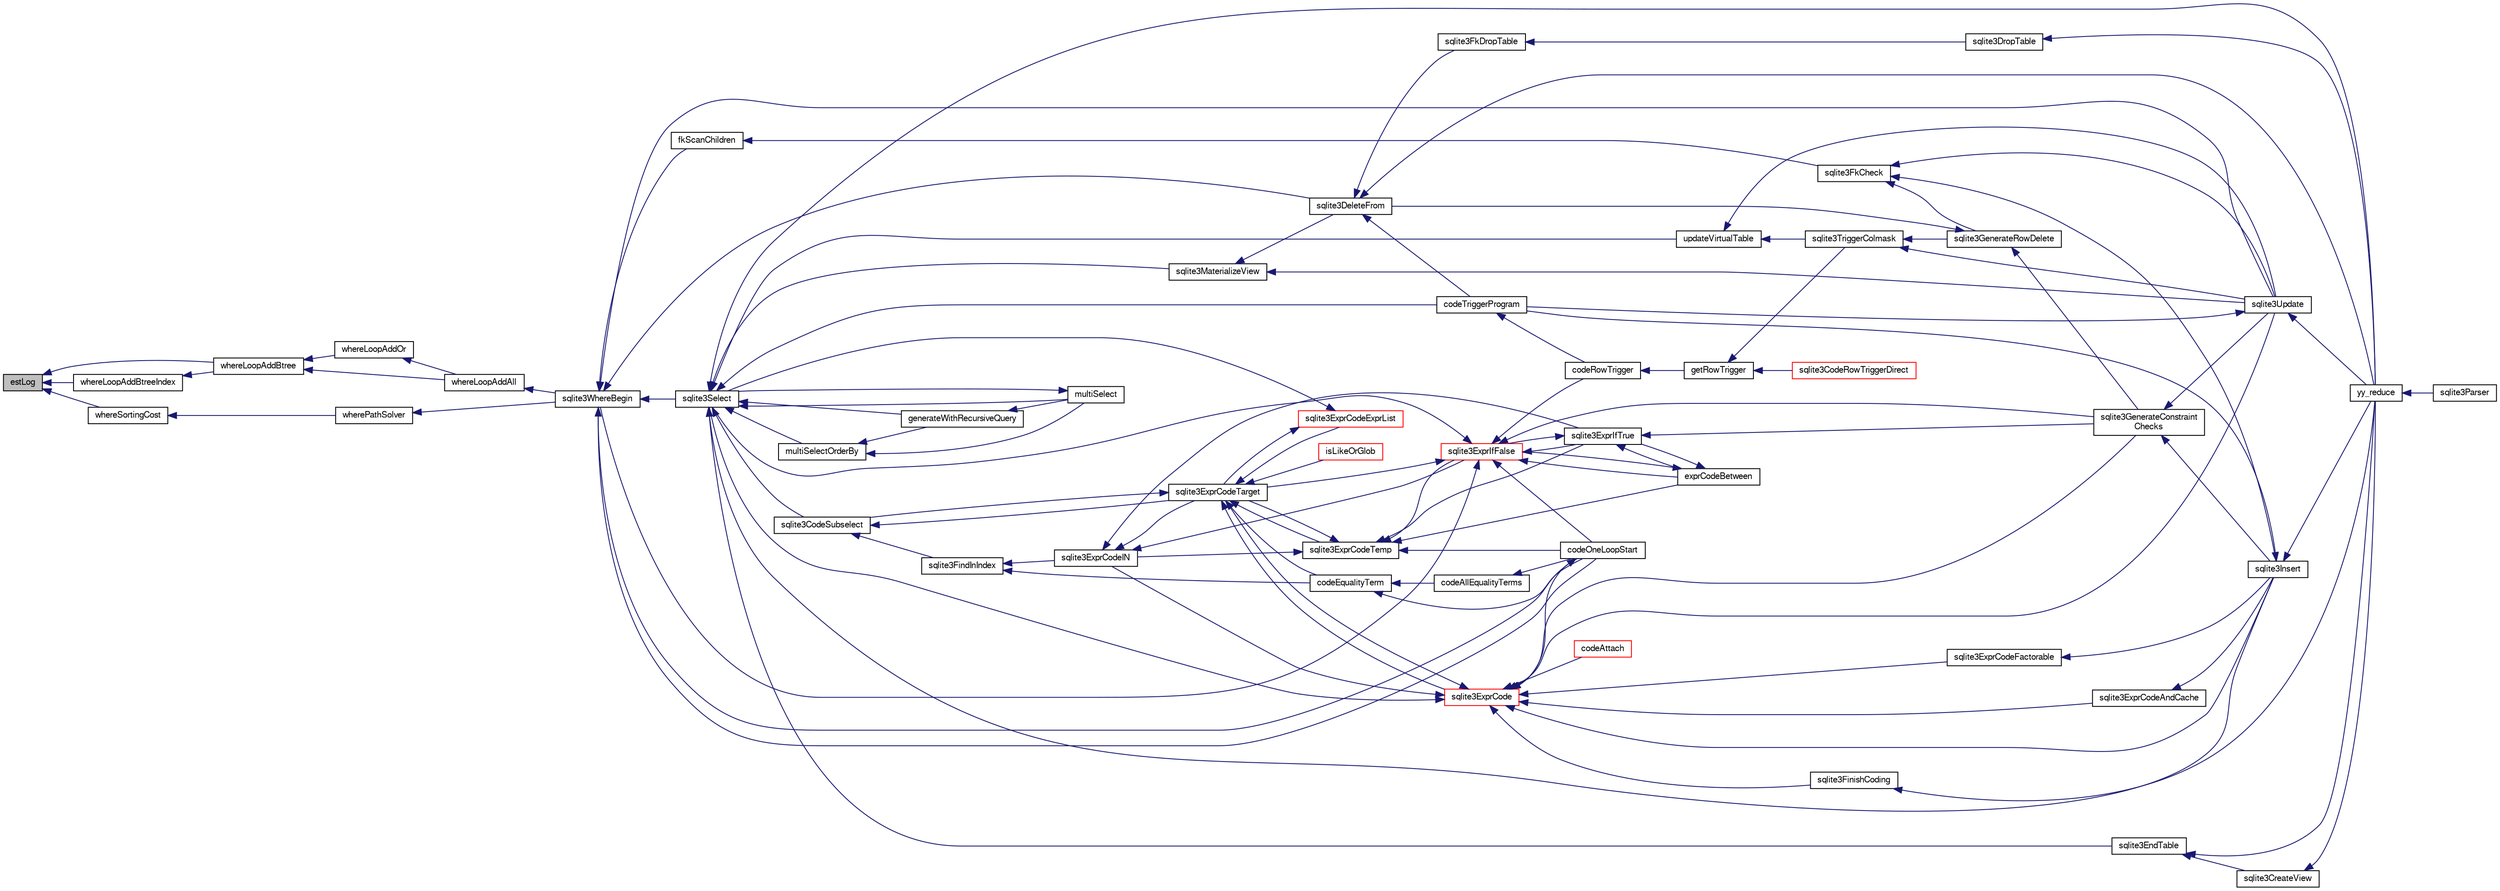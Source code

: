 digraph "estLog"
{
  edge [fontname="FreeSans",fontsize="10",labelfontname="FreeSans",labelfontsize="10"];
  node [fontname="FreeSans",fontsize="10",shape=record];
  rankdir="LR";
  Node94738 [label="estLog",height=0.2,width=0.4,color="black", fillcolor="grey75", style="filled", fontcolor="black"];
  Node94738 -> Node94739 [dir="back",color="midnightblue",fontsize="10",style="solid",fontname="FreeSans"];
  Node94739 [label="whereLoopAddBtreeIndex",height=0.2,width=0.4,color="black", fillcolor="white", style="filled",URL="$sqlite3_8c.html#abde05643b060182010b7eb8098125a05"];
  Node94739 -> Node94740 [dir="back",color="midnightblue",fontsize="10",style="solid",fontname="FreeSans"];
  Node94740 [label="whereLoopAddBtree",height=0.2,width=0.4,color="black", fillcolor="white", style="filled",URL="$sqlite3_8c.html#aefe415538d2f9e200227977d2edaab3b"];
  Node94740 -> Node94741 [dir="back",color="midnightblue",fontsize="10",style="solid",fontname="FreeSans"];
  Node94741 [label="whereLoopAddOr",height=0.2,width=0.4,color="black", fillcolor="white", style="filled",URL="$sqlite3_8c.html#a97235f1da77b1e3f85d7132c9229234c"];
  Node94741 -> Node94742 [dir="back",color="midnightblue",fontsize="10",style="solid",fontname="FreeSans"];
  Node94742 [label="whereLoopAddAll",height=0.2,width=0.4,color="black", fillcolor="white", style="filled",URL="$sqlite3_8c.html#a861eb511463c5b852550018fee710f53"];
  Node94742 -> Node94743 [dir="back",color="midnightblue",fontsize="10",style="solid",fontname="FreeSans"];
  Node94743 [label="sqlite3WhereBegin",height=0.2,width=0.4,color="black", fillcolor="white", style="filled",URL="$sqlite3_8c.html#acad049f5c9a96a8118cffd5e5ce89f7c"];
  Node94743 -> Node94744 [dir="back",color="midnightblue",fontsize="10",style="solid",fontname="FreeSans"];
  Node94744 [label="sqlite3DeleteFrom",height=0.2,width=0.4,color="black", fillcolor="white", style="filled",URL="$sqlite3_8c.html#ab9b4b45349188b49eabb23f94608a091"];
  Node94744 -> Node94745 [dir="back",color="midnightblue",fontsize="10",style="solid",fontname="FreeSans"];
  Node94745 [label="sqlite3FkDropTable",height=0.2,width=0.4,color="black", fillcolor="white", style="filled",URL="$sqlite3_8c.html#a1218c6fc74e89152ceaa4760e82f5ef9"];
  Node94745 -> Node94746 [dir="back",color="midnightblue",fontsize="10",style="solid",fontname="FreeSans"];
  Node94746 [label="sqlite3DropTable",height=0.2,width=0.4,color="black", fillcolor="white", style="filled",URL="$sqlite3_8c.html#a5534f77364b5568783c0e50db3c9defb"];
  Node94746 -> Node94747 [dir="back",color="midnightblue",fontsize="10",style="solid",fontname="FreeSans"];
  Node94747 [label="yy_reduce",height=0.2,width=0.4,color="black", fillcolor="white", style="filled",URL="$sqlite3_8c.html#a7c419a9b25711c666a9a2449ef377f14"];
  Node94747 -> Node94748 [dir="back",color="midnightblue",fontsize="10",style="solid",fontname="FreeSans"];
  Node94748 [label="sqlite3Parser",height=0.2,width=0.4,color="black", fillcolor="white", style="filled",URL="$sqlite3_8c.html#a0327d71a5fabe0b6a343d78a2602e72a"];
  Node94744 -> Node94749 [dir="back",color="midnightblue",fontsize="10",style="solid",fontname="FreeSans"];
  Node94749 [label="codeTriggerProgram",height=0.2,width=0.4,color="black", fillcolor="white", style="filled",URL="$sqlite3_8c.html#a120801f59d9281d201d2ff4b2606836e"];
  Node94749 -> Node94750 [dir="back",color="midnightblue",fontsize="10",style="solid",fontname="FreeSans"];
  Node94750 [label="codeRowTrigger",height=0.2,width=0.4,color="black", fillcolor="white", style="filled",URL="$sqlite3_8c.html#a463cea5aaaf388b560b206570a0022fc"];
  Node94750 -> Node94751 [dir="back",color="midnightblue",fontsize="10",style="solid",fontname="FreeSans"];
  Node94751 [label="getRowTrigger",height=0.2,width=0.4,color="black", fillcolor="white", style="filled",URL="$sqlite3_8c.html#a69626ef20b540d1a2b19cf56f3f45689"];
  Node94751 -> Node94752 [dir="back",color="midnightblue",fontsize="10",style="solid",fontname="FreeSans"];
  Node94752 [label="sqlite3CodeRowTriggerDirect",height=0.2,width=0.4,color="red", fillcolor="white", style="filled",URL="$sqlite3_8c.html#ad92829f9001bcf89a0299dad5a48acd4"];
  Node94751 -> Node94759 [dir="back",color="midnightblue",fontsize="10",style="solid",fontname="FreeSans"];
  Node94759 [label="sqlite3TriggerColmask",height=0.2,width=0.4,color="black", fillcolor="white", style="filled",URL="$sqlite3_8c.html#acace8e99e37ae5e84ea03c65e820c540"];
  Node94759 -> Node94754 [dir="back",color="midnightblue",fontsize="10",style="solid",fontname="FreeSans"];
  Node94754 [label="sqlite3GenerateRowDelete",height=0.2,width=0.4,color="black", fillcolor="white", style="filled",URL="$sqlite3_8c.html#a2c76cbf3027fc18fdbb8cb4cd96b77d9"];
  Node94754 -> Node94744 [dir="back",color="midnightblue",fontsize="10",style="solid",fontname="FreeSans"];
  Node94754 -> Node94755 [dir="back",color="midnightblue",fontsize="10",style="solid",fontname="FreeSans"];
  Node94755 [label="sqlite3GenerateConstraint\lChecks",height=0.2,width=0.4,color="black", fillcolor="white", style="filled",URL="$sqlite3_8c.html#aef639c1e6a0c0a67ca6e7690ad931bd2"];
  Node94755 -> Node94756 [dir="back",color="midnightblue",fontsize="10",style="solid",fontname="FreeSans"];
  Node94756 [label="sqlite3Insert",height=0.2,width=0.4,color="black", fillcolor="white", style="filled",URL="$sqlite3_8c.html#a5b17c9c2000bae6bdff8e6be48d7dc2b"];
  Node94756 -> Node94749 [dir="back",color="midnightblue",fontsize="10",style="solid",fontname="FreeSans"];
  Node94756 -> Node94747 [dir="back",color="midnightblue",fontsize="10",style="solid",fontname="FreeSans"];
  Node94755 -> Node94757 [dir="back",color="midnightblue",fontsize="10",style="solid",fontname="FreeSans"];
  Node94757 [label="sqlite3Update",height=0.2,width=0.4,color="black", fillcolor="white", style="filled",URL="$sqlite3_8c.html#ac5aa67c46e8cc8174566fabe6809fafa"];
  Node94757 -> Node94749 [dir="back",color="midnightblue",fontsize="10",style="solid",fontname="FreeSans"];
  Node94757 -> Node94747 [dir="back",color="midnightblue",fontsize="10",style="solid",fontname="FreeSans"];
  Node94759 -> Node94757 [dir="back",color="midnightblue",fontsize="10",style="solid",fontname="FreeSans"];
  Node94744 -> Node94747 [dir="back",color="midnightblue",fontsize="10",style="solid",fontname="FreeSans"];
  Node94743 -> Node94760 [dir="back",color="midnightblue",fontsize="10",style="solid",fontname="FreeSans"];
  Node94760 [label="fkScanChildren",height=0.2,width=0.4,color="black", fillcolor="white", style="filled",URL="$sqlite3_8c.html#a67c9dcb484336b3155e7a82a037d4691"];
  Node94760 -> Node94761 [dir="back",color="midnightblue",fontsize="10",style="solid",fontname="FreeSans"];
  Node94761 [label="sqlite3FkCheck",height=0.2,width=0.4,color="black", fillcolor="white", style="filled",URL="$sqlite3_8c.html#aa38fb76c7d6f48f19772877a41703b92"];
  Node94761 -> Node94754 [dir="back",color="midnightblue",fontsize="10",style="solid",fontname="FreeSans"];
  Node94761 -> Node94756 [dir="back",color="midnightblue",fontsize="10",style="solid",fontname="FreeSans"];
  Node94761 -> Node94757 [dir="back",color="midnightblue",fontsize="10",style="solid",fontname="FreeSans"];
  Node94743 -> Node94762 [dir="back",color="midnightblue",fontsize="10",style="solid",fontname="FreeSans"];
  Node94762 [label="sqlite3Select",height=0.2,width=0.4,color="black", fillcolor="white", style="filled",URL="$sqlite3_8c.html#a2465ee8c956209ba4b272477b7c21a45"];
  Node94762 -> Node94763 [dir="back",color="midnightblue",fontsize="10",style="solid",fontname="FreeSans"];
  Node94763 [label="sqlite3CodeSubselect",height=0.2,width=0.4,color="black", fillcolor="white", style="filled",URL="$sqlite3_8c.html#aa69b46d2204a1d1b110107a1be12ee0c"];
  Node94763 -> Node94764 [dir="back",color="midnightblue",fontsize="10",style="solid",fontname="FreeSans"];
  Node94764 [label="sqlite3FindInIndex",height=0.2,width=0.4,color="black", fillcolor="white", style="filled",URL="$sqlite3_8c.html#af7d8c56ab0231f44bb5f87b3fafeffb2"];
  Node94764 -> Node94765 [dir="back",color="midnightblue",fontsize="10",style="solid",fontname="FreeSans"];
  Node94765 [label="sqlite3ExprCodeIN",height=0.2,width=0.4,color="black", fillcolor="white", style="filled",URL="$sqlite3_8c.html#ad9cf4f5b5ffb90c24a4a0900c8626193"];
  Node94765 -> Node94766 [dir="back",color="midnightblue",fontsize="10",style="solid",fontname="FreeSans"];
  Node94766 [label="sqlite3ExprCodeTarget",height=0.2,width=0.4,color="black", fillcolor="white", style="filled",URL="$sqlite3_8c.html#a4f308397a0a3ed299ed31aaa1ae2a293"];
  Node94766 -> Node94763 [dir="back",color="midnightblue",fontsize="10",style="solid",fontname="FreeSans"];
  Node94766 -> Node94767 [dir="back",color="midnightblue",fontsize="10",style="solid",fontname="FreeSans"];
  Node94767 [label="sqlite3ExprCodeTemp",height=0.2,width=0.4,color="black", fillcolor="white", style="filled",URL="$sqlite3_8c.html#a3bc5c1ccb3c5851847e2aeb4a84ae1fc"];
  Node94767 -> Node94765 [dir="back",color="midnightblue",fontsize="10",style="solid",fontname="FreeSans"];
  Node94767 -> Node94766 [dir="back",color="midnightblue",fontsize="10",style="solid",fontname="FreeSans"];
  Node94767 -> Node94768 [dir="back",color="midnightblue",fontsize="10",style="solid",fontname="FreeSans"];
  Node94768 [label="exprCodeBetween",height=0.2,width=0.4,color="black", fillcolor="white", style="filled",URL="$sqlite3_8c.html#abd053493214542bca8f406f42145d173"];
  Node94768 -> Node94769 [dir="back",color="midnightblue",fontsize="10",style="solid",fontname="FreeSans"];
  Node94769 [label="sqlite3ExprIfTrue",height=0.2,width=0.4,color="black", fillcolor="white", style="filled",URL="$sqlite3_8c.html#ad93a55237c23e1b743ab1f59df1a1444"];
  Node94769 -> Node94768 [dir="back",color="midnightblue",fontsize="10",style="solid",fontname="FreeSans"];
  Node94769 -> Node94770 [dir="back",color="midnightblue",fontsize="10",style="solid",fontname="FreeSans"];
  Node94770 [label="sqlite3ExprIfFalse",height=0.2,width=0.4,color="red", fillcolor="white", style="filled",URL="$sqlite3_8c.html#af97ecccb5d56e321e118414b08f65b71"];
  Node94770 -> Node94766 [dir="back",color="midnightblue",fontsize="10",style="solid",fontname="FreeSans"];
  Node94770 -> Node94768 [dir="back",color="midnightblue",fontsize="10",style="solid",fontname="FreeSans"];
  Node94770 -> Node94769 [dir="back",color="midnightblue",fontsize="10",style="solid",fontname="FreeSans"];
  Node94770 -> Node94755 [dir="back",color="midnightblue",fontsize="10",style="solid",fontname="FreeSans"];
  Node94770 -> Node94762 [dir="back",color="midnightblue",fontsize="10",style="solid",fontname="FreeSans"];
  Node94770 -> Node94750 [dir="back",color="midnightblue",fontsize="10",style="solid",fontname="FreeSans"];
  Node94770 -> Node94784 [dir="back",color="midnightblue",fontsize="10",style="solid",fontname="FreeSans"];
  Node94784 [label="codeOneLoopStart",height=0.2,width=0.4,color="black", fillcolor="white", style="filled",URL="$sqlite3_8c.html#aa868875120b151c169cc79139ed6e008"];
  Node94784 -> Node94743 [dir="back",color="midnightblue",fontsize="10",style="solid",fontname="FreeSans"];
  Node94770 -> Node94743 [dir="back",color="midnightblue",fontsize="10",style="solid",fontname="FreeSans"];
  Node94769 -> Node94755 [dir="back",color="midnightblue",fontsize="10",style="solid",fontname="FreeSans"];
  Node94768 -> Node94770 [dir="back",color="midnightblue",fontsize="10",style="solid",fontname="FreeSans"];
  Node94767 -> Node94769 [dir="back",color="midnightblue",fontsize="10",style="solid",fontname="FreeSans"];
  Node94767 -> Node94770 [dir="back",color="midnightblue",fontsize="10",style="solid",fontname="FreeSans"];
  Node94767 -> Node94784 [dir="back",color="midnightblue",fontsize="10",style="solid",fontname="FreeSans"];
  Node94766 -> Node94785 [dir="back",color="midnightblue",fontsize="10",style="solid",fontname="FreeSans"];
  Node94785 [label="sqlite3ExprCode",height=0.2,width=0.4,color="red", fillcolor="white", style="filled",URL="$sqlite3_8c.html#a75f270fb0b111b86924cca4ea507b417"];
  Node94785 -> Node94765 [dir="back",color="midnightblue",fontsize="10",style="solid",fontname="FreeSans"];
  Node94785 -> Node94766 [dir="back",color="midnightblue",fontsize="10",style="solid",fontname="FreeSans"];
  Node94785 -> Node94786 [dir="back",color="midnightblue",fontsize="10",style="solid",fontname="FreeSans"];
  Node94786 [label="sqlite3ExprCodeFactorable",height=0.2,width=0.4,color="black", fillcolor="white", style="filled",URL="$sqlite3_8c.html#a843f7fd58eec5a683c1fd8435fcd1e84"];
  Node94786 -> Node94756 [dir="back",color="midnightblue",fontsize="10",style="solid",fontname="FreeSans"];
  Node94785 -> Node94787 [dir="back",color="midnightblue",fontsize="10",style="solid",fontname="FreeSans"];
  Node94787 [label="sqlite3ExprCodeAndCache",height=0.2,width=0.4,color="black", fillcolor="white", style="filled",URL="$sqlite3_8c.html#ae3e46527d9b7fc9cb9236d21a5e6b1d8"];
  Node94787 -> Node94756 [dir="back",color="midnightblue",fontsize="10",style="solid",fontname="FreeSans"];
  Node94785 -> Node94788 [dir="back",color="midnightblue",fontsize="10",style="solid",fontname="FreeSans"];
  Node94788 [label="codeAttach",height=0.2,width=0.4,color="red", fillcolor="white", style="filled",URL="$sqlite3_8c.html#ade4e9e30d828a19c191fdcb098676d5b"];
  Node94785 -> Node94791 [dir="back",color="midnightblue",fontsize="10",style="solid",fontname="FreeSans"];
  Node94791 [label="sqlite3FinishCoding",height=0.2,width=0.4,color="black", fillcolor="white", style="filled",URL="$sqlite3_8c.html#a651bc5b446c276c092705856d995b278"];
  Node94791 -> Node94747 [dir="back",color="midnightblue",fontsize="10",style="solid",fontname="FreeSans"];
  Node94785 -> Node94756 [dir="back",color="midnightblue",fontsize="10",style="solid",fontname="FreeSans"];
  Node94785 -> Node94755 [dir="back",color="midnightblue",fontsize="10",style="solid",fontname="FreeSans"];
  Node94785 -> Node94762 [dir="back",color="midnightblue",fontsize="10",style="solid",fontname="FreeSans"];
  Node94785 -> Node94757 [dir="back",color="midnightblue",fontsize="10",style="solid",fontname="FreeSans"];
  Node94785 -> Node94784 [dir="back",color="midnightblue",fontsize="10",style="solid",fontname="FreeSans"];
  Node94766 -> Node94797 [dir="back",color="midnightblue",fontsize="10",style="solid",fontname="FreeSans"];
  Node94797 [label="sqlite3ExprCodeExprList",height=0.2,width=0.4,color="red", fillcolor="white", style="filled",URL="$sqlite3_8c.html#a05b2b3dc3de7565de24eb3a2ff4e9566"];
  Node94797 -> Node94766 [dir="back",color="midnightblue",fontsize="10",style="solid",fontname="FreeSans"];
  Node94797 -> Node94762 [dir="back",color="midnightblue",fontsize="10",style="solid",fontname="FreeSans"];
  Node94766 -> Node94800 [dir="back",color="midnightblue",fontsize="10",style="solid",fontname="FreeSans"];
  Node94800 [label="isLikeOrGlob",height=0.2,width=0.4,color="red", fillcolor="white", style="filled",URL="$sqlite3_8c.html#a6c38e495198bf8976f68d1a6ebd74a50"];
  Node94766 -> Node94809 [dir="back",color="midnightblue",fontsize="10",style="solid",fontname="FreeSans"];
  Node94809 [label="codeEqualityTerm",height=0.2,width=0.4,color="black", fillcolor="white", style="filled",URL="$sqlite3_8c.html#ad88a57073f031452c9843e97f15acc47"];
  Node94809 -> Node94810 [dir="back",color="midnightblue",fontsize="10",style="solid",fontname="FreeSans"];
  Node94810 [label="codeAllEqualityTerms",height=0.2,width=0.4,color="black", fillcolor="white", style="filled",URL="$sqlite3_8c.html#a3095598b812500a4efe41bf17cd49381"];
  Node94810 -> Node94784 [dir="back",color="midnightblue",fontsize="10",style="solid",fontname="FreeSans"];
  Node94809 -> Node94784 [dir="back",color="midnightblue",fontsize="10",style="solid",fontname="FreeSans"];
  Node94765 -> Node94769 [dir="back",color="midnightblue",fontsize="10",style="solid",fontname="FreeSans"];
  Node94765 -> Node94770 [dir="back",color="midnightblue",fontsize="10",style="solid",fontname="FreeSans"];
  Node94764 -> Node94809 [dir="back",color="midnightblue",fontsize="10",style="solid",fontname="FreeSans"];
  Node94763 -> Node94766 [dir="back",color="midnightblue",fontsize="10",style="solid",fontname="FreeSans"];
  Node94762 -> Node94776 [dir="back",color="midnightblue",fontsize="10",style="solid",fontname="FreeSans"];
  Node94776 [label="sqlite3EndTable",height=0.2,width=0.4,color="black", fillcolor="white", style="filled",URL="$sqlite3_8c.html#a7b5f2c66c0f0b6f819d970ca389768b0"];
  Node94776 -> Node94777 [dir="back",color="midnightblue",fontsize="10",style="solid",fontname="FreeSans"];
  Node94777 [label="sqlite3CreateView",height=0.2,width=0.4,color="black", fillcolor="white", style="filled",URL="$sqlite3_8c.html#a9d85cb00ff71dee5cd9a019503a6982e"];
  Node94777 -> Node94747 [dir="back",color="midnightblue",fontsize="10",style="solid",fontname="FreeSans"];
  Node94776 -> Node94747 [dir="back",color="midnightblue",fontsize="10",style="solid",fontname="FreeSans"];
  Node94762 -> Node94811 [dir="back",color="midnightblue",fontsize="10",style="solid",fontname="FreeSans"];
  Node94811 [label="sqlite3MaterializeView",height=0.2,width=0.4,color="black", fillcolor="white", style="filled",URL="$sqlite3_8c.html#a4557984b0b75f998fb0c3f231c9b1def"];
  Node94811 -> Node94744 [dir="back",color="midnightblue",fontsize="10",style="solid",fontname="FreeSans"];
  Node94811 -> Node94757 [dir="back",color="midnightblue",fontsize="10",style="solid",fontname="FreeSans"];
  Node94762 -> Node94756 [dir="back",color="midnightblue",fontsize="10",style="solid",fontname="FreeSans"];
  Node94762 -> Node94793 [dir="back",color="midnightblue",fontsize="10",style="solid",fontname="FreeSans"];
  Node94793 [label="generateWithRecursiveQuery",height=0.2,width=0.4,color="black", fillcolor="white", style="filled",URL="$sqlite3_8c.html#ade2c3663fa9c3b9676507984b9483942"];
  Node94793 -> Node94794 [dir="back",color="midnightblue",fontsize="10",style="solid",fontname="FreeSans"];
  Node94794 [label="multiSelect",height=0.2,width=0.4,color="black", fillcolor="white", style="filled",URL="$sqlite3_8c.html#a6456c61f3d9b2389738753cedfa24fa7"];
  Node94794 -> Node94762 [dir="back",color="midnightblue",fontsize="10",style="solid",fontname="FreeSans"];
  Node94762 -> Node94794 [dir="back",color="midnightblue",fontsize="10",style="solid",fontname="FreeSans"];
  Node94762 -> Node94795 [dir="back",color="midnightblue",fontsize="10",style="solid",fontname="FreeSans"];
  Node94795 [label="multiSelectOrderBy",height=0.2,width=0.4,color="black", fillcolor="white", style="filled",URL="$sqlite3_8c.html#afcdb8488c6f4dfdadaf9f04bca35b808"];
  Node94795 -> Node94793 [dir="back",color="midnightblue",fontsize="10",style="solid",fontname="FreeSans"];
  Node94795 -> Node94794 [dir="back",color="midnightblue",fontsize="10",style="solid",fontname="FreeSans"];
  Node94762 -> Node94749 [dir="back",color="midnightblue",fontsize="10",style="solid",fontname="FreeSans"];
  Node94762 -> Node94812 [dir="back",color="midnightblue",fontsize="10",style="solid",fontname="FreeSans"];
  Node94812 [label="updateVirtualTable",height=0.2,width=0.4,color="black", fillcolor="white", style="filled",URL="$sqlite3_8c.html#a740220531db9293c39a2cdd7da3f74e1"];
  Node94812 -> Node94759 [dir="back",color="midnightblue",fontsize="10",style="solid",fontname="FreeSans"];
  Node94812 -> Node94757 [dir="back",color="midnightblue",fontsize="10",style="solid",fontname="FreeSans"];
  Node94762 -> Node94747 [dir="back",color="midnightblue",fontsize="10",style="solid",fontname="FreeSans"];
  Node94743 -> Node94757 [dir="back",color="midnightblue",fontsize="10",style="solid",fontname="FreeSans"];
  Node94743 -> Node94784 [dir="back",color="midnightblue",fontsize="10",style="solid",fontname="FreeSans"];
  Node94740 -> Node94742 [dir="back",color="midnightblue",fontsize="10",style="solid",fontname="FreeSans"];
  Node94738 -> Node94740 [dir="back",color="midnightblue",fontsize="10",style="solid",fontname="FreeSans"];
  Node94738 -> Node94813 [dir="back",color="midnightblue",fontsize="10",style="solid",fontname="FreeSans"];
  Node94813 [label="whereSortingCost",height=0.2,width=0.4,color="black", fillcolor="white", style="filled",URL="$sqlite3_8c.html#ac305e00af3d9e7fc7e83e4293b8b6217"];
  Node94813 -> Node94805 [dir="back",color="midnightblue",fontsize="10",style="solid",fontname="FreeSans"];
  Node94805 [label="wherePathSolver",height=0.2,width=0.4,color="black", fillcolor="white", style="filled",URL="$sqlite3_8c.html#aebc15a04540468c220b31d00e9b29fe6"];
  Node94805 -> Node94743 [dir="back",color="midnightblue",fontsize="10",style="solid",fontname="FreeSans"];
}
